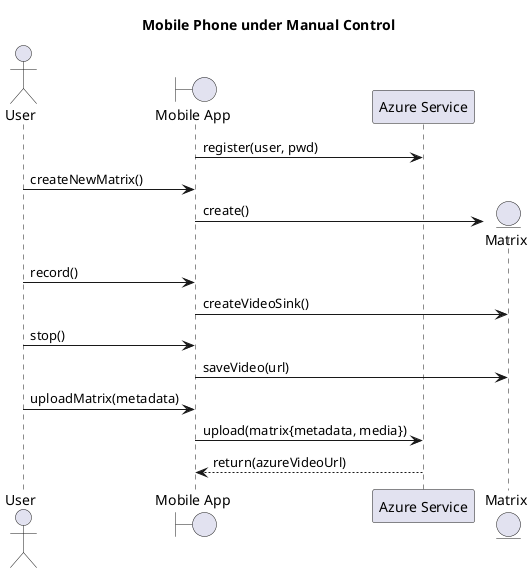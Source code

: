 @startuml Mobile Phone under Manual Control 
title Mobile Phone under Manual Control 
actor "User" as usr
boundary "Mobile App" as app
app -> "Azure Service" as azr: register(user, pwd)
usr -> app: createNewMatrix()
create entity "Matrix" as mtx
app -> mtx: create()
usr -> app: record()
app -> mtx: createVideoSink()
usr -> app: stop()
app -> mtx: saveVideo(url)
usr -> app: uploadMatrix(metadata)
app -> azr: upload(matrix{metadata, media})
azr --> app: return(azureVideoUrl)
@enduml




@startuml Mobile Phone under Server Control 

title Mobile Phone under Server Control 
actor "User" as usr
control "Control Domain" as ctrl

control "Directory Service" as dir
boundary "Mobile" as mbl
create control "Dispatch" as dspm
mbl -> dspm: launch()
dspm -> dir: register(endpoint)

ctrl -> dir: fetchSources()
dir --> ctrl: return(endpoint)
ctrl -> ctrl: populateSources(enpoints)

activate ctrl
usr -> ctrl: startRecoring(selectedCams)
ctrl -> dspm: command(record, metadata)
dspm -> mbl: record()
create entity "File Sink" as snk
mbl -> snk: create()
usr -> ctrl: stopRecording()
ctrl -> dspm: command(save)
deactivate ctrl

dspm -> mbl: save()
create control "Transfer Agent" as trsfr
mbl -> trsfr: host(videoFileUrl)
dspm --> ctrl: command(endpoint, fileUrl)
ctrl -> trsfr: fetchVideo(url)
trsfr --> ctrl: return(videoStream)

@enduml